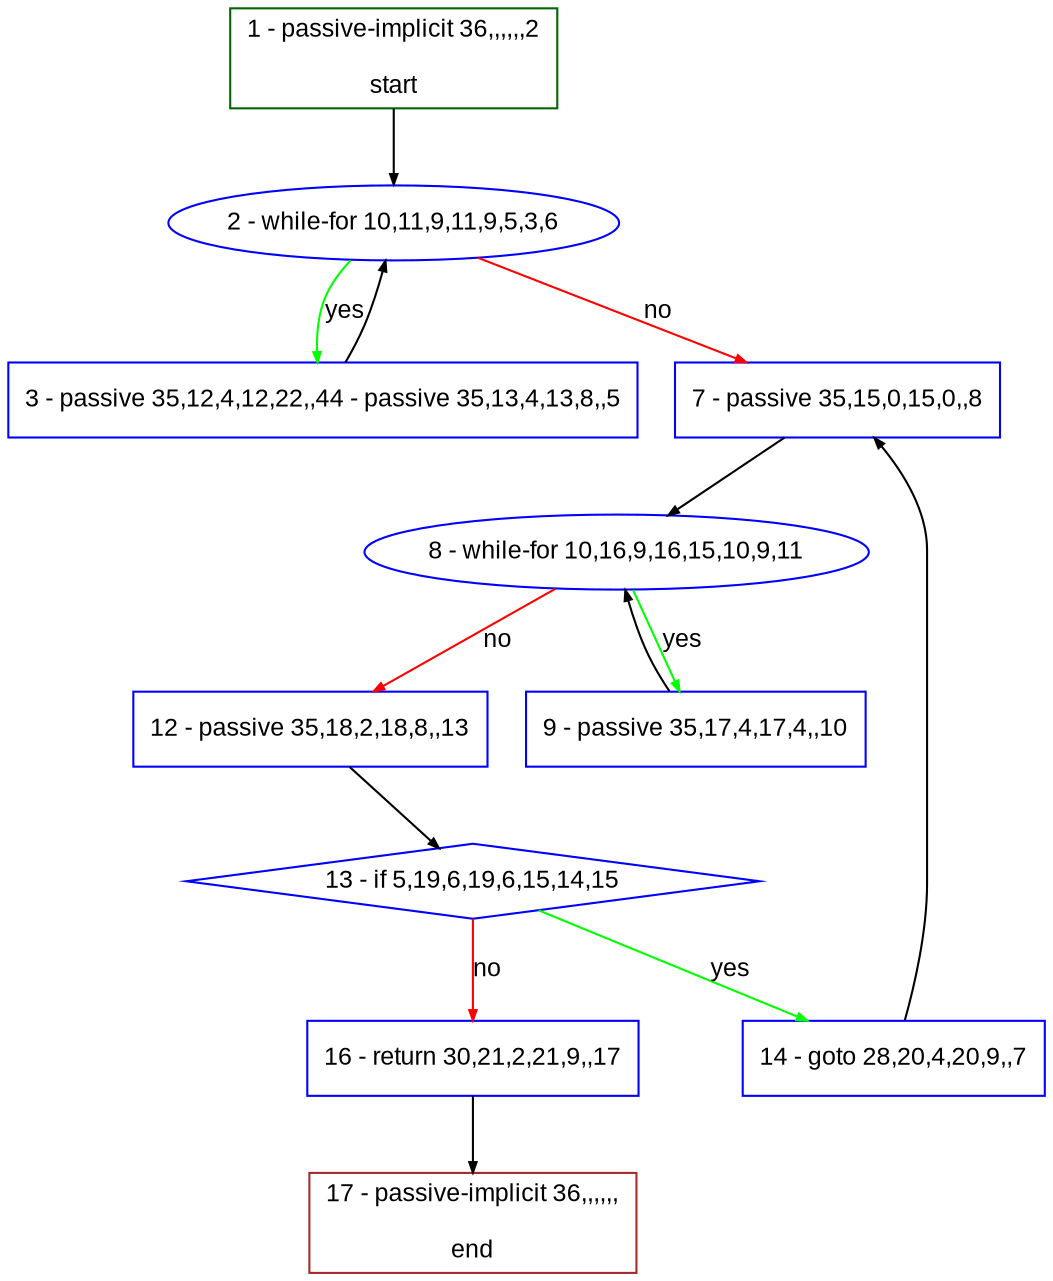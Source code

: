 digraph "" {
  graph [bgcolor="white", fillcolor="#FFFFCC", pack="true", packmode="clust", fontname="Arial", label="", fontsize="12", compound="true", style="rounded,filled"];
  node [node_initialized="no", fillcolor="white", fontname="Arial", label="", color="grey", fontsize="12", fixedsize="false", compound="true", shape="rectangle", style="filled"];
  edge [arrowtail="none", lhead="", fontcolor="black", fontname="Arial", label="", color="black", fontsize="12", arrowhead="normal", arrowsize="0.5", compound="true", ltail="", dir="forward"];
  __N1 [fillcolor="#ffffff", label="2 - while-for 10,11,9,11,9,5,3,6", color="#0000ff", shape="oval", style="filled"];
  __N2 [fillcolor="#ffffff", label="1 - passive-implicit 36,,,,,,2\n\nstart", color="#006400", shape="box", style="filled"];
  __N3 [fillcolor="#ffffff", label="3 - passive 35,12,4,12,22,,44 - passive 35,13,4,13,8,,5", color="#0000ff", shape="box", style="filled"];
  __N4 [fillcolor="#ffffff", label="7 - passive 35,15,0,15,0,,8", color="#0000ff", shape="box", style="filled"];
  __N5 [fillcolor="#ffffff", label="8 - while-for 10,16,9,16,15,10,9,11", color="#0000ff", shape="oval", style="filled"];
  __N6 [fillcolor="#ffffff", label="9 - passive 35,17,4,17,4,,10", color="#0000ff", shape="box", style="filled"];
  __N7 [fillcolor="#ffffff", label="12 - passive 35,18,2,18,8,,13", color="#0000ff", shape="box", style="filled"];
  __N8 [fillcolor="#ffffff", label="13 - if 5,19,6,19,6,15,14,15", color="#0000ff", shape="diamond", style="filled"];
  __N9 [fillcolor="#ffffff", label="14 - goto 28,20,4,20,9,,7", color="#0000ff", shape="box", style="filled"];
  __N10 [fillcolor="#ffffff", label="16 - return 30,21,2,21,9,,17", color="#0000ff", shape="box", style="filled"];
  __N11 [fillcolor="#ffffff", label="17 - passive-implicit 36,,,,,,\n\nend", color="#a52a2a", shape="box", style="filled"];
  __N2 -> __N1 [arrowtail="none", color="#000000", label="", arrowhead="normal", dir="forward"];
  __N1 -> __N3 [arrowtail="none", color="#00ff00", label="yes", arrowhead="normal", dir="forward"];
  __N3 -> __N1 [arrowtail="none", color="#000000", label="", arrowhead="normal", dir="forward"];
  __N1 -> __N4 [arrowtail="none", color="#ff0000", label="no", arrowhead="normal", dir="forward"];
  __N4 -> __N5 [arrowtail="none", color="#000000", label="", arrowhead="normal", dir="forward"];
  __N5 -> __N6 [arrowtail="none", color="#00ff00", label="yes", arrowhead="normal", dir="forward"];
  __N6 -> __N5 [arrowtail="none", color="#000000", label="", arrowhead="normal", dir="forward"];
  __N5 -> __N7 [arrowtail="none", color="#ff0000", label="no", arrowhead="normal", dir="forward"];
  __N7 -> __N8 [arrowtail="none", color="#000000", label="", arrowhead="normal", dir="forward"];
  __N8 -> __N9 [arrowtail="none", color="#00ff00", label="yes", arrowhead="normal", dir="forward"];
  __N8 -> __N10 [arrowtail="none", color="#ff0000", label="no", arrowhead="normal", dir="forward"];
  __N9 -> __N4 [arrowtail="none", color="#000000", label="", arrowhead="normal", dir="forward"];
  __N10 -> __N11 [arrowtail="none", color="#000000", label="", arrowhead="normal", dir="forward"];
}
